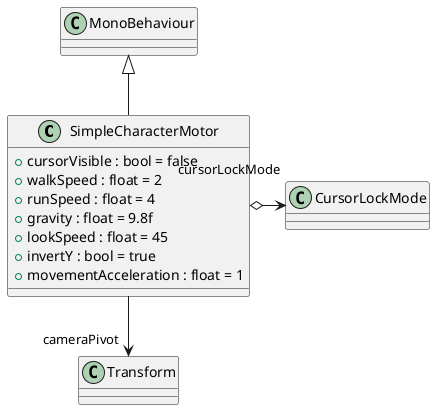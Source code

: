 @startuml
class SimpleCharacterMotor {
    + cursorVisible : bool = false
    + walkSpeed : float = 2
    + runSpeed : float = 4
    + gravity : float = 9.8f
    + lookSpeed : float = 45
    + invertY : bool = true
    + movementAcceleration : float = 1
}
MonoBehaviour <|-- SimpleCharacterMotor
SimpleCharacterMotor o-> "cursorLockMode" CursorLockMode
SimpleCharacterMotor --> "cameraPivot" Transform
@enduml
